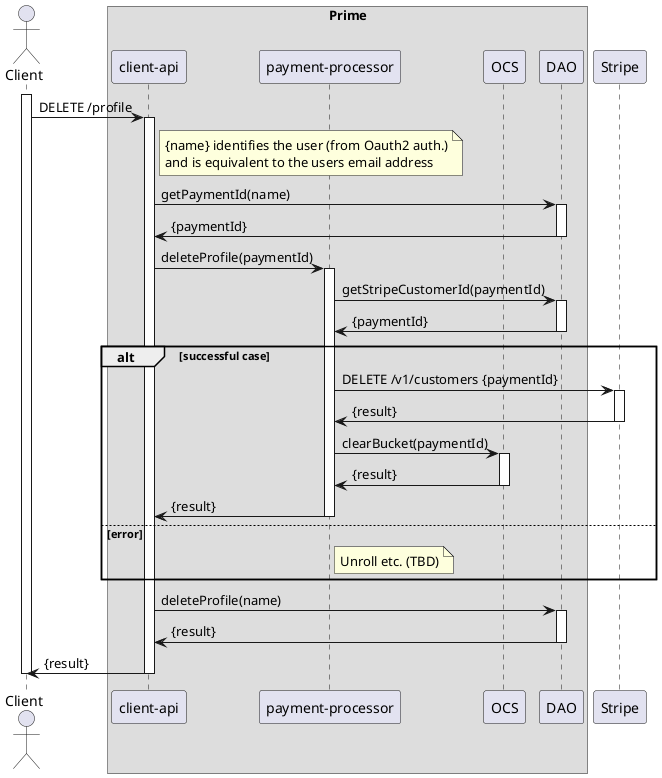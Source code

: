 @startuml

actor Client
participant Client

box "Prime"
    participant "client-api"
    participant "payment-processor"
    participant OCS
    participant DAO
end box
participant Stripe

activate Client

    Client -> "client-api": DELETE /profile
    activate "client-api"
    note right of "client-api"
       {name} identifies the user (from Oauth2 auth.)
       and is equivalent to the users email address
    end note

    "client-api" -> DAO : getPaymentId(name)
    activate DAO
    DAO -> "client-api" : {paymentId}
    deactivate DAO

    "client-api" -> "payment-processor" : deleteProfile(paymentId)
    activate "payment-processor"

    "payment-processor" -> DAO : getStripeCustomerId(paymentId)
    activate DAO
    DAO -> "payment-processor" : {paymentId}
    deactivate DAO

    alt successful case
       "payment-processor" -> Stripe : DELETE /v1/customers {paymentId}
       activate Stripe
       "Stripe" -> "payment-processor" : {result}
       deactivate Stripe

        "payment-processor" -> OCS : clearBucket(paymentId)
        activate OCS
        OCS -> "payment-processor" : {result}
        deactivate OCS

       "payment-processor" -> "client-api" : {result}
       deactivate "payment-processor"

    else error
       note right of "payment-processor" : Unroll etc. (TBD)

    end

    "client-api" -> DAO : deleteProfile(name)
    activate DAO
    DAO -> "client-api" : {result}
    deactivate DAO

    "client-api" -> Client : {result}
    deactivate "client-api"

deactivate Client

@enduml
